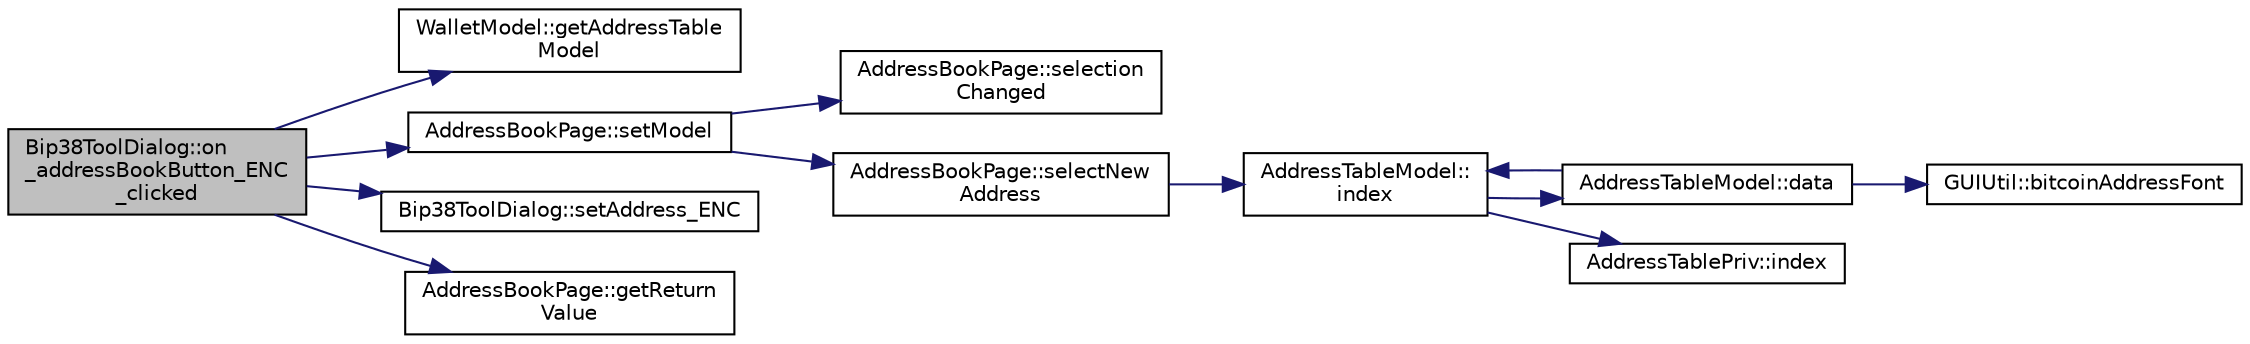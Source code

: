 digraph "Bip38ToolDialog::on_addressBookButton_ENC_clicked"
{
  edge [fontname="Helvetica",fontsize="10",labelfontname="Helvetica",labelfontsize="10"];
  node [fontname="Helvetica",fontsize="10",shape=record];
  rankdir="LR";
  Node9 [label="Bip38ToolDialog::on\l_addressBookButton_ENC\l_clicked",height=0.2,width=0.4,color="black", fillcolor="grey75", style="filled", fontcolor="black"];
  Node9 -> Node10 [color="midnightblue",fontsize="10",style="solid",fontname="Helvetica"];
  Node10 [label="WalletModel::getAddressTable\lModel",height=0.2,width=0.4,color="black", fillcolor="white", style="filled",URL="$class_wallet_model.html#a89ed202e2dbc04aaa70d72872b95b351"];
  Node9 -> Node11 [color="midnightblue",fontsize="10",style="solid",fontname="Helvetica"];
  Node11 [label="AddressBookPage::setModel",height=0.2,width=0.4,color="black", fillcolor="white", style="filled",URL="$class_address_book_page.html#a1282cda9cb0300ee04c472ec4c9949f3"];
  Node11 -> Node12 [color="midnightblue",fontsize="10",style="solid",fontname="Helvetica"];
  Node12 [label="AddressBookPage::selection\lChanged",height=0.2,width=0.4,color="black", fillcolor="white", style="filled",URL="$class_address_book_page.html#a9df2b5984c8b4ab2c4b5eade1aab8f3e",tooltip="Set button states based on selected tab and selection. "];
  Node11 -> Node13 [color="midnightblue",fontsize="10",style="solid",fontname="Helvetica"];
  Node13 [label="AddressBookPage::selectNew\lAddress",height=0.2,width=0.4,color="black", fillcolor="white", style="filled",URL="$class_address_book_page.html#ab62ba5d31e2d64c4d901da58d6b32a59",tooltip="New entry/entries were added to address table. "];
  Node13 -> Node14 [color="midnightblue",fontsize="10",style="solid",fontname="Helvetica"];
  Node14 [label="AddressTableModel::\lindex",height=0.2,width=0.4,color="black", fillcolor="white", style="filled",URL="$class_address_table_model.html#a74e9123471948255f87271c823c82854"];
  Node14 -> Node15 [color="midnightblue",fontsize="10",style="solid",fontname="Helvetica"];
  Node15 [label="AddressTableModel::data",height=0.2,width=0.4,color="black", fillcolor="white", style="filled",URL="$class_address_table_model.html#a79b07007c147962c0119310ebd4931c1"];
  Node15 -> Node14 [color="midnightblue",fontsize="10",style="solid",fontname="Helvetica"];
  Node15 -> Node16 [color="midnightblue",fontsize="10",style="solid",fontname="Helvetica"];
  Node16 [label="GUIUtil::bitcoinAddressFont",height=0.2,width=0.4,color="black", fillcolor="white", style="filled",URL="$namespace_g_u_i_util.html#a6630c77d0f51ac2a1acdc5fe06c75283"];
  Node14 -> Node17 [color="midnightblue",fontsize="10",style="solid",fontname="Helvetica"];
  Node17 [label="AddressTablePriv::index",height=0.2,width=0.4,color="black", fillcolor="white", style="filled",URL="$class_address_table_priv.html#af311eb7d0189a74a508d7ad0f563f307"];
  Node9 -> Node18 [color="midnightblue",fontsize="10",style="solid",fontname="Helvetica"];
  Node18 [label="Bip38ToolDialog::setAddress_ENC",height=0.2,width=0.4,color="black", fillcolor="white", style="filled",URL="$class_bip38_tool_dialog.html#ae361f2fb37a668ecf233f33947bacbe3"];
  Node9 -> Node19 [color="midnightblue",fontsize="10",style="solid",fontname="Helvetica"];
  Node19 [label="AddressBookPage::getReturn\lValue",height=0.2,width=0.4,color="black", fillcolor="white", style="filled",URL="$class_address_book_page.html#a4f6d802c63539ac335b138cca0b913d2"];
}
